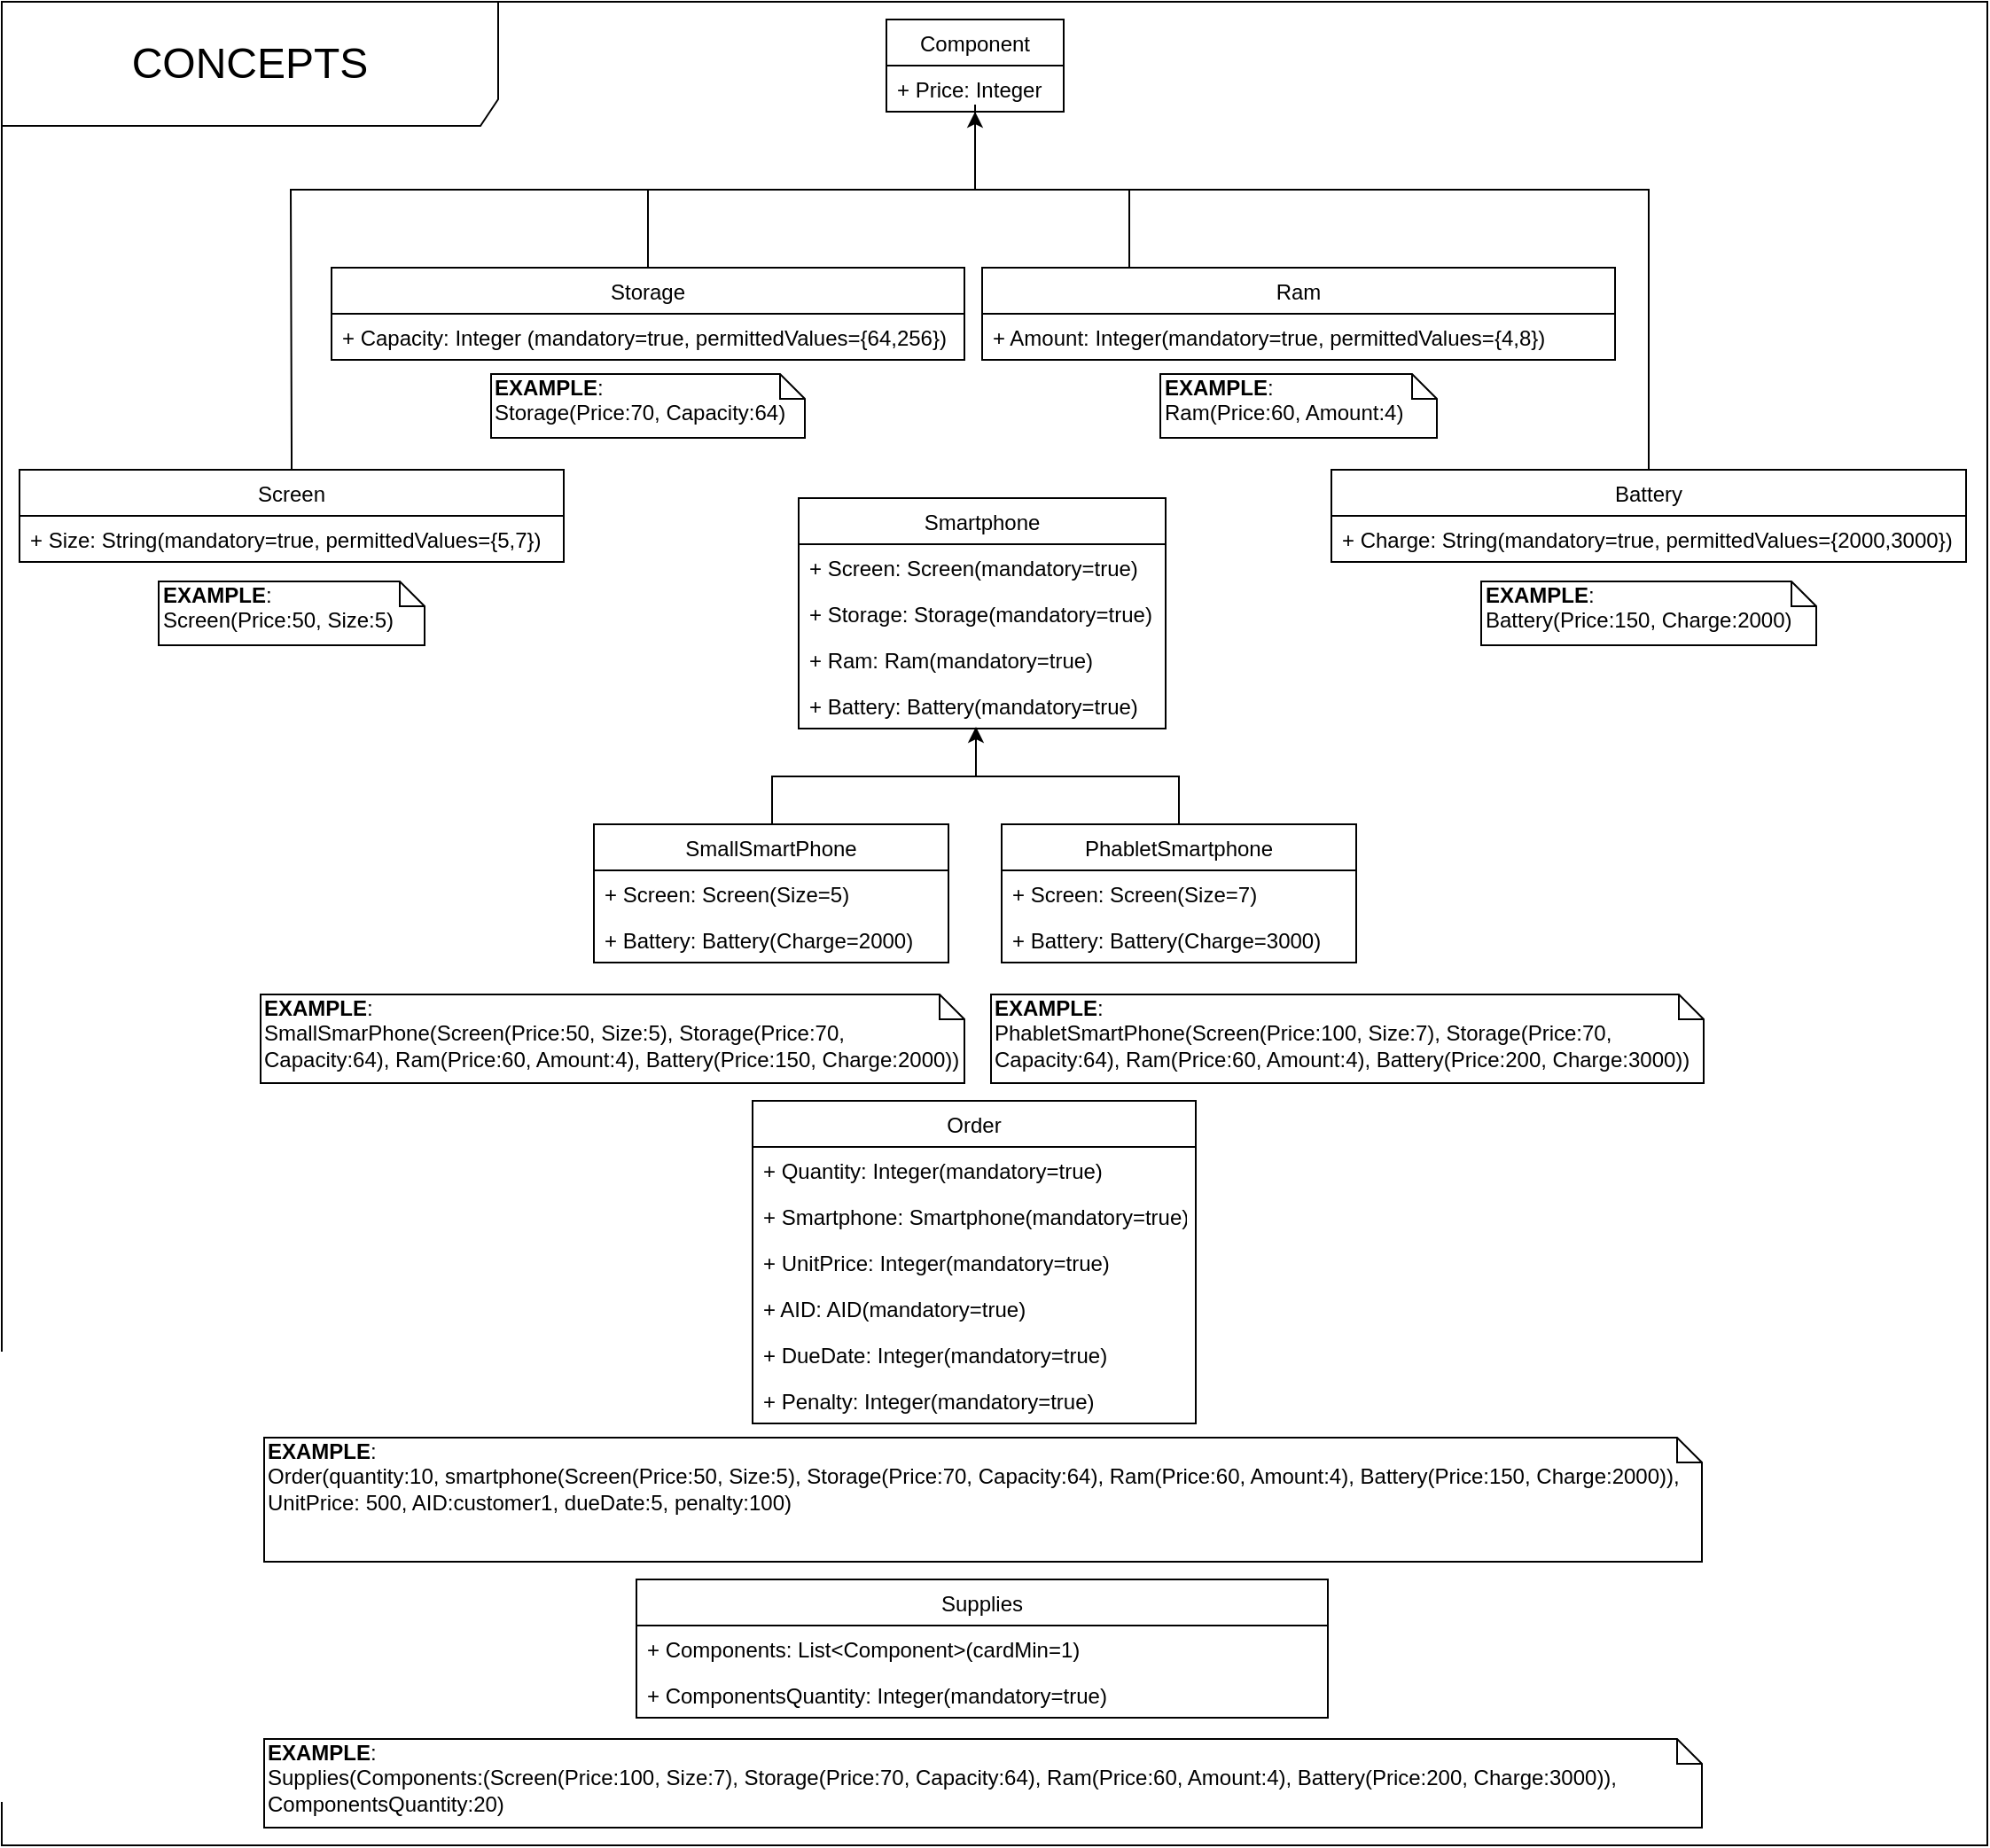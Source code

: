 <mxfile version="12.3.3" type="device" pages="1"><diagram id="f3bSzYjijK9g2ex00dDu" name="Page-1"><mxGraphModel dx="2249" dy="762" grid="1" gridSize="10" guides="1" tooltips="1" connect="1" arrows="1" fold="1" page="1" pageScale="1" pageWidth="827" pageHeight="1169" math="0" shadow="0"><root><mxCell id="0"/><mxCell id="1" parent="0"/><mxCell id="PcAVKyxKNJqnor0HwVi1-2" value="Order" style="swimlane;fontStyle=0;childLayout=stackLayout;horizontal=1;startSize=26;fillColor=none;horizontalStack=0;resizeParent=1;resizeParentMax=0;resizeLast=0;collapsible=1;marginBottom=0;" parent="1" vertex="1"><mxGeometry x="283.5" y="740" width="250" height="182" as="geometry"/></mxCell><mxCell id="PcAVKyxKNJqnor0HwVi1-3" value="+ Quantity: Integer(mandatory=true)" style="text;strokeColor=none;fillColor=none;align=left;verticalAlign=top;spacingLeft=4;spacingRight=4;overflow=hidden;rotatable=0;points=[[0,0.5],[1,0.5]];portConstraint=eastwest;" parent="PcAVKyxKNJqnor0HwVi1-2" vertex="1"><mxGeometry y="26" width="250" height="26" as="geometry"/></mxCell><mxCell id="PcAVKyxKNJqnor0HwVi1-4" value="+ Smartphone: Smartphone(mandatory=true)" style="text;strokeColor=none;fillColor=none;align=left;verticalAlign=top;spacingLeft=4;spacingRight=4;overflow=hidden;rotatable=0;points=[[0,0.5],[1,0.5]];portConstraint=eastwest;" parent="PcAVKyxKNJqnor0HwVi1-2" vertex="1"><mxGeometry y="52" width="250" height="26" as="geometry"/></mxCell><mxCell id="PcAVKyxKNJqnor0HwVi1-5" value="+ UnitPrice: Integer(mandatory=true)" style="text;strokeColor=none;fillColor=none;align=left;verticalAlign=top;spacingLeft=4;spacingRight=4;overflow=hidden;rotatable=0;points=[[0,0.5],[1,0.5]];portConstraint=eastwest;" parent="PcAVKyxKNJqnor0HwVi1-2" vertex="1"><mxGeometry y="78" width="250" height="26" as="geometry"/></mxCell><mxCell id="PcAVKyxKNJqnor0HwVi1-45" value="+ AID: AID(mandatory=true)" style="text;strokeColor=none;fillColor=none;align=left;verticalAlign=top;spacingLeft=4;spacingRight=4;overflow=hidden;rotatable=0;points=[[0,0.5],[1,0.5]];portConstraint=eastwest;" parent="PcAVKyxKNJqnor0HwVi1-2" vertex="1"><mxGeometry y="104" width="250" height="26" as="geometry"/></mxCell><mxCell id="PcAVKyxKNJqnor0HwVi1-46" value="+ DueDate: Integer(mandatory=true)" style="text;strokeColor=none;fillColor=none;align=left;verticalAlign=top;spacingLeft=4;spacingRight=4;overflow=hidden;rotatable=0;points=[[0,0.5],[1,0.5]];portConstraint=eastwest;" parent="PcAVKyxKNJqnor0HwVi1-2" vertex="1"><mxGeometry y="130" width="250" height="26" as="geometry"/></mxCell><mxCell id="PcAVKyxKNJqnor0HwVi1-47" value="+ Penalty: Integer(mandatory=true)" style="text;strokeColor=none;fillColor=none;align=left;verticalAlign=top;spacingLeft=4;spacingRight=4;overflow=hidden;rotatable=0;points=[[0,0.5],[1,0.5]];portConstraint=eastwest;" parent="PcAVKyxKNJqnor0HwVi1-2" vertex="1"><mxGeometry y="156" width="250" height="26" as="geometry"/></mxCell><mxCell id="PcAVKyxKNJqnor0HwVi1-40" style="edgeStyle=orthogonalEdgeStyle;rounded=0;orthogonalLoop=1;jettySize=auto;html=1;exitX=0.5;exitY=1;exitDx=0;exitDy=0;entryX=0.5;entryY=0;entryDx=0;entryDy=0;startArrow=classic;startFill=1;endArrow=none;endFill=0;" parent="1" source="PcAVKyxKNJqnor0HwVi1-6" target="PcAVKyxKNJqnor0HwVi1-12" edge="1"><mxGeometry relative="1" as="geometry"/></mxCell><mxCell id="PcAVKyxKNJqnor0HwVi1-6" value="Component" style="swimlane;fontStyle=0;childLayout=stackLayout;horizontal=1;startSize=26;fillColor=none;horizontalStack=0;resizeParent=1;resizeParentMax=0;resizeLast=0;collapsible=1;marginBottom=0;" parent="1" vertex="1"><mxGeometry x="359" y="130" width="100" height="52" as="geometry"/></mxCell><mxCell id="PcAVKyxKNJqnor0HwVi1-7" value="+ Price: Integer" style="text;strokeColor=none;fillColor=none;align=left;verticalAlign=top;spacingLeft=4;spacingRight=4;overflow=hidden;rotatable=0;points=[[0,0.5],[1,0.5]];portConstraint=eastwest;" parent="PcAVKyxKNJqnor0HwVi1-6" vertex="1"><mxGeometry y="26" width="100" height="26" as="geometry"/></mxCell><mxCell id="PcAVKyxKNJqnor0HwVi1-42" style="edgeStyle=orthogonalEdgeStyle;rounded=0;orthogonalLoop=1;jettySize=auto;html=1;entryX=0.5;entryY=1;entryDx=0;entryDy=0;startArrow=none;startFill=0;endArrow=none;endFill=0;exitX=0.5;exitY=0;exitDx=0;exitDy=0;" parent="1" source="PcAVKyxKNJqnor0HwVi1-10" edge="1"><mxGeometry relative="1" as="geometry"><mxPoint y="375" as="sourcePoint"/><mxPoint x="409.011" y="177.978" as="targetPoint"/><Array as="points"><mxPoint x="23" y="375"/><mxPoint x="23" y="226"/><mxPoint x="409" y="226"/></Array></mxGeometry></mxCell><mxCell id="PcAVKyxKNJqnor0HwVi1-10" value="Screen" style="swimlane;fontStyle=0;childLayout=stackLayout;horizontal=1;startSize=26;fillColor=none;horizontalStack=0;resizeParent=1;resizeParentMax=0;resizeLast=0;collapsible=1;marginBottom=0;" parent="1" vertex="1"><mxGeometry x="-130" y="384" width="307" height="52" as="geometry"/></mxCell><mxCell id="PcAVKyxKNJqnor0HwVi1-11" value="+ Size: String(mandatory=true, permittedValues={5,7})" style="text;strokeColor=none;fillColor=none;align=left;verticalAlign=top;spacingLeft=4;spacingRight=4;overflow=hidden;rotatable=0;points=[[0,0.5],[1,0.5]];portConstraint=eastwest;" parent="PcAVKyxKNJqnor0HwVi1-10" vertex="1"><mxGeometry y="26" width="307" height="26" as="geometry"/></mxCell><mxCell id="PcAVKyxKNJqnor0HwVi1-12" value="Storage" style="swimlane;fontStyle=0;childLayout=stackLayout;horizontal=1;startSize=26;fillColor=none;horizontalStack=0;resizeParent=1;resizeParentMax=0;resizeLast=0;collapsible=1;marginBottom=0;" parent="1" vertex="1"><mxGeometry x="46" y="270" width="357" height="52" as="geometry"/></mxCell><mxCell id="PcAVKyxKNJqnor0HwVi1-13" value="+ Capacity: Integer (mandatory=true, permittedValues={64,256})" style="text;strokeColor=none;fillColor=none;align=left;verticalAlign=top;spacingLeft=4;spacingRight=4;overflow=hidden;rotatable=0;points=[[0,0.5],[1,0.5]];portConstraint=eastwest;" parent="PcAVKyxKNJqnor0HwVi1-12" vertex="1"><mxGeometry y="26" width="357" height="26" as="geometry"/></mxCell><mxCell id="PcAVKyxKNJqnor0HwVi1-43" style="edgeStyle=orthogonalEdgeStyle;rounded=0;orthogonalLoop=1;jettySize=auto;html=1;exitX=0.5;exitY=0;exitDx=0;exitDy=0;startArrow=none;startFill=0;endArrow=none;endFill=0;" parent="1" source="PcAVKyxKNJqnor0HwVi1-14" edge="1"><mxGeometry relative="1" as="geometry"><mxPoint x="409" y="190" as="targetPoint"/><mxPoint x="496.48" y="265.991" as="sourcePoint"/><Array as="points"><mxPoint x="496" y="226"/><mxPoint x="409" y="226"/></Array></mxGeometry></mxCell><mxCell id="PcAVKyxKNJqnor0HwVi1-44" style="edgeStyle=orthogonalEdgeStyle;rounded=0;orthogonalLoop=1;jettySize=auto;html=1;exitX=0.5;exitY=0;exitDx=0;exitDy=0;startArrow=none;startFill=0;endArrow=none;endFill=0;" parent="1" source="PcAVKyxKNJqnor0HwVi1-16" edge="1"><mxGeometry relative="1" as="geometry"><mxPoint x="409" y="186" as="targetPoint"/><mxPoint x="704" y="266" as="sourcePoint"/><Array as="points"><mxPoint x="789" y="226"/><mxPoint x="409" y="226"/></Array></mxGeometry></mxCell><mxCell id="PcAVKyxKNJqnor0HwVi1-16" value="Battery" style="swimlane;fontStyle=0;childLayout=stackLayout;horizontal=1;startSize=26;fillColor=none;horizontalStack=0;resizeParent=1;resizeParentMax=0;resizeLast=0;collapsible=1;marginBottom=0;" parent="1" vertex="1"><mxGeometry x="610" y="384" width="358" height="52" as="geometry"/></mxCell><mxCell id="PcAVKyxKNJqnor0HwVi1-17" value="+ Charge: String(mandatory=true, permittedValues={2000,3000})" style="text;strokeColor=none;fillColor=none;align=left;verticalAlign=top;spacingLeft=4;spacingRight=4;overflow=hidden;rotatable=0;points=[[0,0.5],[1,0.5]];portConstraint=eastwest;" parent="PcAVKyxKNJqnor0HwVi1-16" vertex="1"><mxGeometry y="26" width="358" height="26" as="geometry"/></mxCell><mxCell id="PcAVKyxKNJqnor0HwVi1-22" value="Smartphone" style="swimlane;fontStyle=0;childLayout=stackLayout;horizontal=1;startSize=26;fillColor=none;horizontalStack=0;resizeParent=1;resizeParentMax=0;resizeLast=0;collapsible=1;marginBottom=0;" parent="1" vertex="1"><mxGeometry x="309.5" y="400" width="207" height="130" as="geometry"/></mxCell><mxCell id="PcAVKyxKNJqnor0HwVi1-23" value="+ Screen: Screen(mandatory=true) " style="text;strokeColor=none;fillColor=none;align=left;verticalAlign=top;spacingLeft=4;spacingRight=4;overflow=hidden;rotatable=0;points=[[0,0.5],[1,0.5]];portConstraint=eastwest;" parent="PcAVKyxKNJqnor0HwVi1-22" vertex="1"><mxGeometry y="26" width="207" height="26" as="geometry"/></mxCell><mxCell id="PcAVKyxKNJqnor0HwVi1-24" value="+ Storage: Storage(mandatory=true)" style="text;strokeColor=none;fillColor=none;align=left;verticalAlign=top;spacingLeft=4;spacingRight=4;overflow=hidden;rotatable=0;points=[[0,0.5],[1,0.5]];portConstraint=eastwest;" parent="PcAVKyxKNJqnor0HwVi1-22" vertex="1"><mxGeometry y="52" width="207" height="26" as="geometry"/></mxCell><mxCell id="PcAVKyxKNJqnor0HwVi1-25" value="+ Ram: Ram(mandatory=true)" style="text;strokeColor=none;fillColor=none;align=left;verticalAlign=top;spacingLeft=4;spacingRight=4;overflow=hidden;rotatable=0;points=[[0,0.5],[1,0.5]];portConstraint=eastwest;" parent="PcAVKyxKNJqnor0HwVi1-22" vertex="1"><mxGeometry y="78" width="207" height="26" as="geometry"/></mxCell><mxCell id="PcAVKyxKNJqnor0HwVi1-26" value="+ Battery: Battery(mandatory=true)" style="text;strokeColor=none;fillColor=none;align=left;verticalAlign=top;spacingLeft=4;spacingRight=4;overflow=hidden;rotatable=0;points=[[0,0.5],[1,0.5]];portConstraint=eastwest;" parent="PcAVKyxKNJqnor0HwVi1-22" vertex="1"><mxGeometry y="104" width="207" height="26" as="geometry"/></mxCell><mxCell id="PcAVKyxKNJqnor0HwVi1-39" style="edgeStyle=orthogonalEdgeStyle;rounded=0;orthogonalLoop=1;jettySize=auto;html=1;startArrow=classic;startFill=1;endArrow=none;endFill=0;" parent="1" target="PcAVKyxKNJqnor0HwVi1-27" edge="1"><mxGeometry relative="1" as="geometry"><mxPoint x="375.5" y="550" as="targetPoint"/><mxPoint x="409.5" y="529" as="sourcePoint"/><Array as="points"><mxPoint x="409.5" y="529"/><mxPoint x="409.5" y="557"/><mxPoint x="294.5" y="557"/></Array></mxGeometry></mxCell><mxCell id="PcAVKyxKNJqnor0HwVi1-27" value="SmallSmartPhone" style="swimlane;fontStyle=0;childLayout=stackLayout;horizontal=1;startSize=26;fillColor=none;horizontalStack=0;resizeParent=1;resizeParentMax=0;resizeLast=0;collapsible=1;marginBottom=0;" parent="1" vertex="1"><mxGeometry x="194" y="584" width="200" height="78" as="geometry"/></mxCell><mxCell id="PcAVKyxKNJqnor0HwVi1-28" value="+ Screen: Screen(Size=5) " style="text;strokeColor=none;fillColor=none;align=left;verticalAlign=top;spacingLeft=4;spacingRight=4;overflow=hidden;rotatable=0;points=[[0,0.5],[1,0.5]];portConstraint=eastwest;" parent="PcAVKyxKNJqnor0HwVi1-27" vertex="1"><mxGeometry y="26" width="200" height="26" as="geometry"/></mxCell><mxCell id="PcAVKyxKNJqnor0HwVi1-31" value="+ Battery: Battery(Charge=2000)" style="text;strokeColor=none;fillColor=none;align=left;verticalAlign=top;spacingLeft=4;spacingRight=4;overflow=hidden;rotatable=0;points=[[0,0.5],[1,0.5]];portConstraint=eastwest;" parent="PcAVKyxKNJqnor0HwVi1-27" vertex="1"><mxGeometry y="52" width="200" height="26" as="geometry"/></mxCell><mxCell id="PcAVKyxKNJqnor0HwVi1-38" style="edgeStyle=orthogonalEdgeStyle;rounded=0;orthogonalLoop=1;jettySize=auto;html=1;exitX=0.5;exitY=0;exitDx=0;exitDy=0;endArrow=none;endFill=0;startArrow=none;startFill=0;" parent="1" source="PcAVKyxKNJqnor0HwVi1-32" edge="1"><mxGeometry relative="1" as="geometry"><mxPoint x="413.5" y="530" as="targetPoint"/><Array as="points"><mxPoint x="523.5" y="557"/><mxPoint x="409.5" y="557"/></Array></mxGeometry></mxCell><mxCell id="PcAVKyxKNJqnor0HwVi1-32" value="PhabletSmartphone" style="swimlane;fontStyle=0;childLayout=stackLayout;horizontal=1;startSize=26;fillColor=none;horizontalStack=0;resizeParent=1;resizeParentMax=0;resizeLast=0;collapsible=1;marginBottom=0;" parent="1" vertex="1"><mxGeometry x="424" y="584" width="200" height="78" as="geometry"/></mxCell><mxCell id="PcAVKyxKNJqnor0HwVi1-33" value="+ Screen: Screen(Size=7) " style="text;strokeColor=none;fillColor=none;align=left;verticalAlign=top;spacingLeft=4;spacingRight=4;overflow=hidden;rotatable=0;points=[[0,0.5],[1,0.5]];portConstraint=eastwest;" parent="PcAVKyxKNJqnor0HwVi1-32" vertex="1"><mxGeometry y="26" width="200" height="26" as="geometry"/></mxCell><mxCell id="PcAVKyxKNJqnor0HwVi1-36" value="+ Battery: Battery(Charge=3000)" style="text;strokeColor=none;fillColor=none;align=left;verticalAlign=top;spacingLeft=4;spacingRight=4;overflow=hidden;rotatable=0;points=[[0,0.5],[1,0.5]];portConstraint=eastwest;" parent="PcAVKyxKNJqnor0HwVi1-32" vertex="1"><mxGeometry y="52" width="200" height="26" as="geometry"/></mxCell><mxCell id="PcAVKyxKNJqnor0HwVi1-48" value="Supplies" style="swimlane;fontStyle=0;childLayout=stackLayout;horizontal=1;startSize=26;fillColor=none;horizontalStack=0;resizeParent=1;resizeParentMax=0;resizeLast=0;collapsible=1;marginBottom=0;" parent="1" vertex="1"><mxGeometry x="218" y="1010" width="390" height="78" as="geometry"/></mxCell><mxCell id="PcAVKyxKNJqnor0HwVi1-49" value="+ Components: List&lt;Component&gt;(cardMin=1) " style="text;strokeColor=none;fillColor=none;align=left;verticalAlign=top;spacingLeft=4;spacingRight=4;overflow=hidden;rotatable=0;points=[[0,0.5],[1,0.5]];portConstraint=eastwest;" parent="PcAVKyxKNJqnor0HwVi1-48" vertex="1"><mxGeometry y="26" width="390" height="26" as="geometry"/></mxCell><mxCell id="RXD9cGJbPQR_o0UE3owT-1" value="+ ComponentsQuantity: Integer(mandatory=true) " style="text;strokeColor=none;fillColor=none;align=left;verticalAlign=top;spacingLeft=4;spacingRight=4;overflow=hidden;rotatable=0;points=[[0,0.5],[1,0.5]];portConstraint=eastwest;" parent="PcAVKyxKNJqnor0HwVi1-48" vertex="1"><mxGeometry y="52" width="390" height="26" as="geometry"/></mxCell><mxCell id="PcAVKyxKNJqnor0HwVi1-50" value="&lt;font style=&quot;font-size: 24px&quot;&gt;CONCEPTS&lt;/font&gt;" style="shape=umlFrame;whiteSpace=wrap;html=1;width=280;height=70;" parent="1" vertex="1"><mxGeometry x="-140" y="120" width="1120" height="1040" as="geometry"/></mxCell><mxCell id="PcAVKyxKNJqnor0HwVi1-52" value="&lt;b&gt;EXAMPLE&lt;/b&gt;:&lt;br&gt;Screen(Price:50, Size:5)" style="shape=note;whiteSpace=wrap;html=1;size=14;verticalAlign=top;align=left;spacingTop=-6;" parent="1" vertex="1"><mxGeometry x="-51.5" y="447" width="150" height="36" as="geometry"/></mxCell><mxCell id="PcAVKyxKNJqnor0HwVi1-53" value="&lt;b&gt;EXAMPLE&lt;/b&gt;:&lt;br&gt;Storage(Price:70, Capacity:64)" style="shape=note;whiteSpace=wrap;html=1;size=14;verticalAlign=top;align=left;spacingTop=-6;" parent="1" vertex="1"><mxGeometry x="136" y="330" width="177" height="36" as="geometry"/></mxCell><mxCell id="PcAVKyxKNJqnor0HwVi1-54" value="&lt;b&gt;EXAMPLE&lt;/b&gt;:&lt;br&gt;Ram(Price:60, Amount:4)" style="shape=note;whiteSpace=wrap;html=1;size=14;verticalAlign=top;align=left;spacingTop=-6;" parent="1" vertex="1"><mxGeometry x="513.5" y="330" width="156" height="36" as="geometry"/></mxCell><mxCell id="PcAVKyxKNJqnor0HwVi1-55" value="&lt;b&gt;EXAMPLE&lt;/b&gt;:&lt;br&gt;Battery(Price:150, Charge:2000)" style="shape=note;whiteSpace=wrap;html=1;size=14;verticalAlign=top;align=left;spacingTop=-6;" parent="1" vertex="1"><mxGeometry x="694.5" y="447" width="189" height="36" as="geometry"/></mxCell><mxCell id="PcAVKyxKNJqnor0HwVi1-59" value="&lt;b&gt;EXAMPLE&lt;/b&gt;:&lt;br&gt;SmallSmarPhone(Screen(Price:50, Size:5), Storage(Price:70, Capacity:64), Ram(Price:60, Amount:4), Battery(Price:150, Charge:2000))" style="shape=note;whiteSpace=wrap;html=1;size=14;verticalAlign=top;align=left;spacingTop=-6;" parent="1" vertex="1"><mxGeometry x="6" y="680" width="397" height="50" as="geometry"/></mxCell><mxCell id="PcAVKyxKNJqnor0HwVi1-60" value="&lt;b&gt;EXAMPLE&lt;/b&gt;:&lt;br&gt;PhabletSmartPhone(Screen(Price:100, Size:7), Storage(Price:70, Capacity:64), Ram(Price:60, Amount:4), Battery(Price:200, Charge:3000))" style="shape=note;whiteSpace=wrap;html=1;size=14;verticalAlign=top;align=left;spacingTop=-6;" parent="1" vertex="1"><mxGeometry x="418" y="680" width="402" height="50" as="geometry"/></mxCell><mxCell id="PcAVKyxKNJqnor0HwVi1-61" value="&lt;b&gt;EXAMPLE&lt;/b&gt;:&lt;br&gt;Order(quantity:10, smartphone(Screen(Price:50, Size:5), Storage(Price:70, Capacity:64), Ram(Price:60, Amount:4), Battery(Price:150, Charge:2000)), UnitPrice: 500, AID:customer1, dueDate:5, penalty:100)" style="shape=note;whiteSpace=wrap;html=1;size=14;verticalAlign=top;align=left;spacingTop=-6;" parent="1" vertex="1"><mxGeometry x="8" y="930" width="811" height="70" as="geometry"/></mxCell><mxCell id="PcAVKyxKNJqnor0HwVi1-62" value="&lt;b&gt;EXAMPLE&lt;/b&gt;:&lt;br&gt;Supplies(Components:(Screen(Price:100, Size:7), Storage(Price:70, Capacity:64), Ram(Price:60, Amount:4), Battery(Price:200, Charge:3000)), ComponentsQuantity:20)" style="shape=note;whiteSpace=wrap;html=1;size=14;verticalAlign=top;align=left;spacingTop=-6;" parent="1" vertex="1"><mxGeometry x="8" y="1100" width="811" height="50" as="geometry"/></mxCell><mxCell id="PcAVKyxKNJqnor0HwVi1-14" value="Ram" style="swimlane;fontStyle=0;childLayout=stackLayout;horizontal=1;startSize=26;fillColor=none;horizontalStack=0;resizeParent=1;resizeParentMax=0;resizeLast=0;collapsible=1;marginBottom=0;" parent="1" vertex="1"><mxGeometry x="413" y="270" width="357" height="52" as="geometry"/></mxCell><mxCell id="PcAVKyxKNJqnor0HwVi1-15" value="+ Amount: Integer(mandatory=true, permittedValues={4,8})" style="text;strokeColor=none;fillColor=none;align=left;verticalAlign=top;spacingLeft=4;spacingRight=4;overflow=hidden;rotatable=0;points=[[0,0.5],[1,0.5]];portConstraint=eastwest;" parent="PcAVKyxKNJqnor0HwVi1-14" vertex="1"><mxGeometry y="26" width="357" height="26" as="geometry"/></mxCell></root></mxGraphModel></diagram></mxfile>